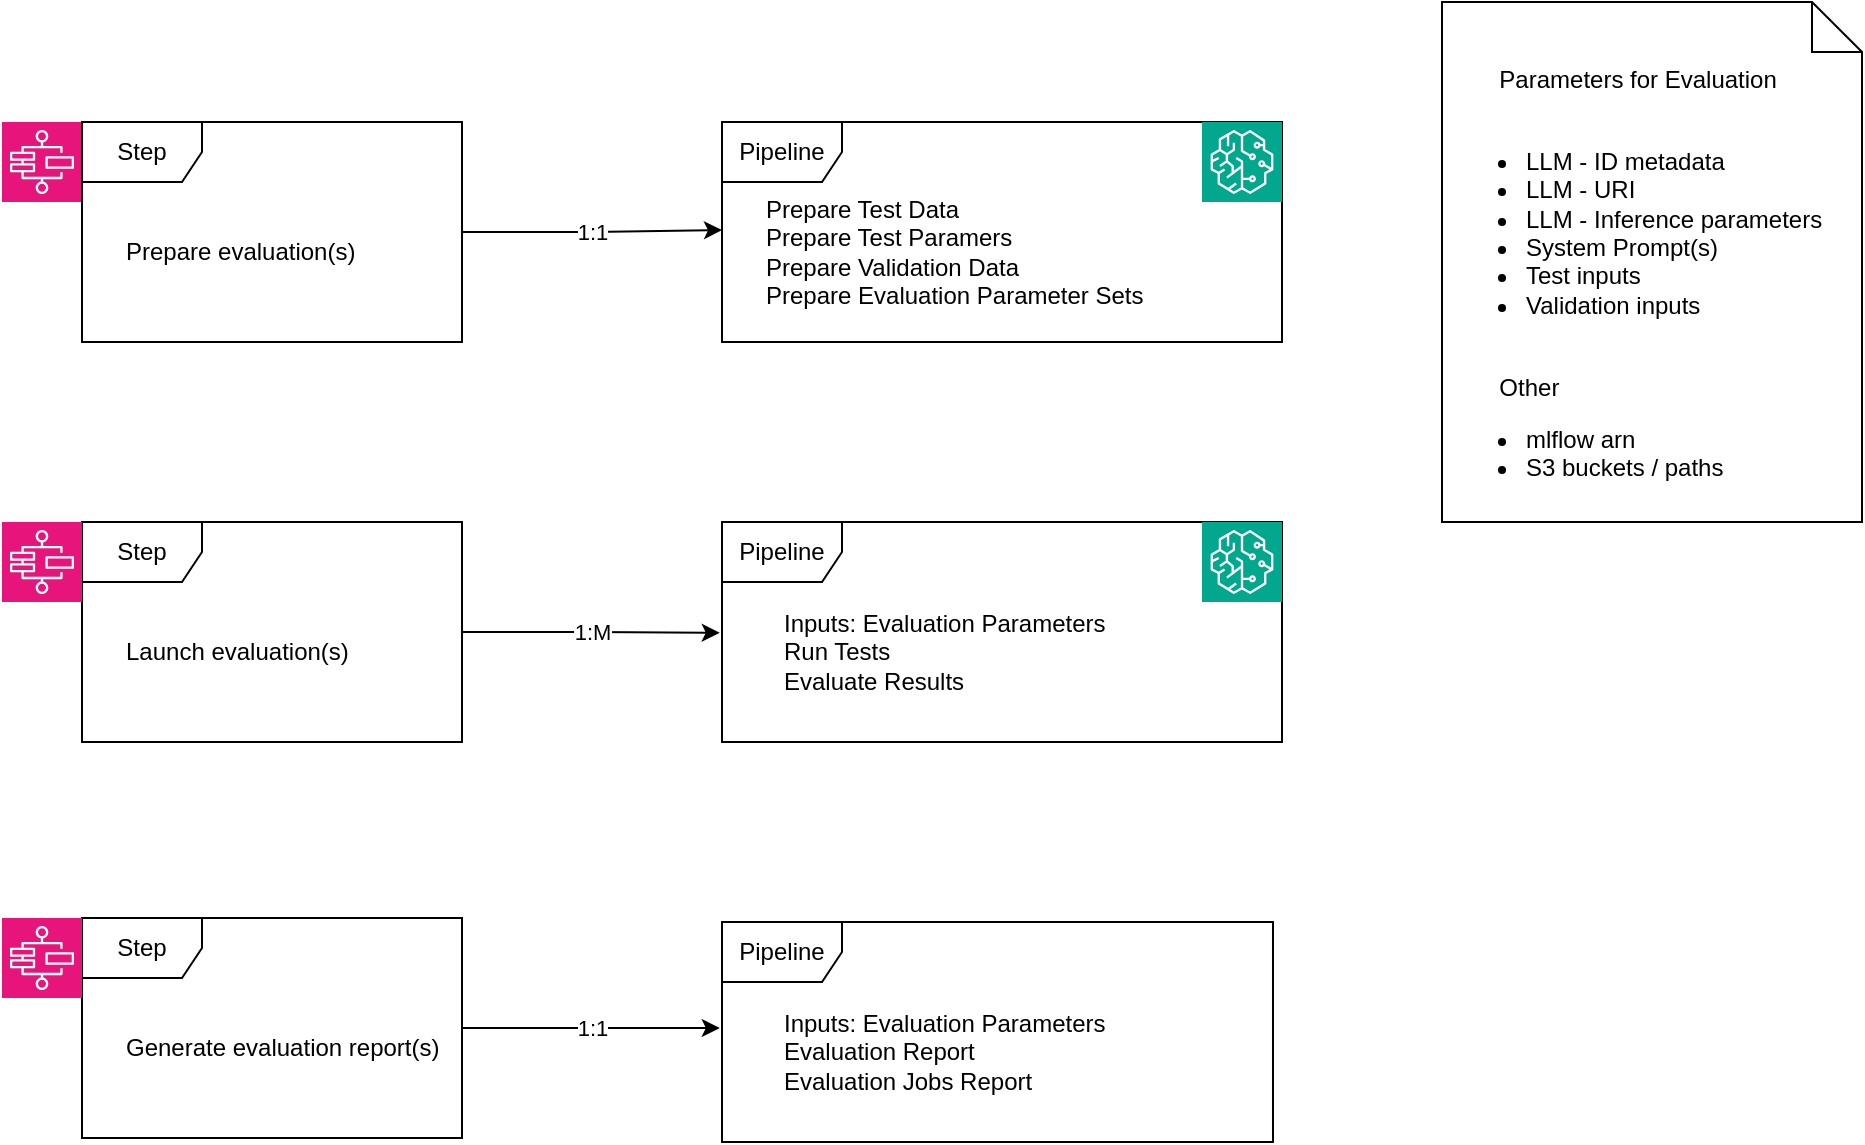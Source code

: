 <mxfile version="26.1.1">
  <diagram id="ngJmx8n6OoDO5knUs8To" name="Page-2">
    <mxGraphModel dx="1758" dy="652" grid="1" gridSize="10" guides="1" tooltips="1" connect="1" arrows="1" fold="1" page="1" pageScale="1" pageWidth="850" pageHeight="1100" math="0" shadow="0">
      <root>
        <mxCell id="0" />
        <mxCell id="1" parent="0" />
        <mxCell id="WLTVDFbaAvqnZJECws67-2" value="" style="sketch=0;points=[[0,0,0],[0.25,0,0],[0.5,0,0],[0.75,0,0],[1,0,0],[0,1,0],[0.25,1,0],[0.5,1,0],[0.75,1,0],[1,1,0],[0,0.25,0],[0,0.5,0],[0,0.75,0],[1,0.25,0],[1,0.5,0],[1,0.75,0]];outlineConnect=0;fontColor=#232F3E;fillColor=#E7157B;strokeColor=#ffffff;dashed=0;verticalLabelPosition=bottom;verticalAlign=top;align=center;html=1;fontSize=12;fontStyle=0;aspect=fixed;shape=mxgraph.aws4.resourceIcon;resIcon=mxgraph.aws4.step_functions;" parent="1" vertex="1">
          <mxGeometry x="-40" y="120" width="40" height="40" as="geometry" />
        </mxCell>
        <mxCell id="WLTVDFbaAvqnZJECws67-6" value="" style="group" parent="1" vertex="1" connectable="0">
          <mxGeometry x="320" y="120" width="280" height="110" as="geometry" />
        </mxCell>
        <mxCell id="WLTVDFbaAvqnZJECws67-4" value="Pipeline" style="shape=umlFrame;whiteSpace=wrap;html=1;pointerEvents=0;" parent="WLTVDFbaAvqnZJECws67-6" vertex="1">
          <mxGeometry width="280" height="110" as="geometry" />
        </mxCell>
        <mxCell id="WLTVDFbaAvqnZJECws67-5" value="Prepare Test Data&lt;div&gt;Prepare Test Paramers&lt;/div&gt;&lt;div&gt;Prepare Validation Data&lt;/div&gt;&lt;div&gt;Prepare Evaluation Parameter Sets&lt;/div&gt;" style="text;html=1;align=left;verticalAlign=middle;resizable=0;points=[];autosize=1;strokeColor=none;fillColor=none;" parent="WLTVDFbaAvqnZJECws67-6" vertex="1">
          <mxGeometry x="20.003" y="30" width="210" height="70" as="geometry" />
        </mxCell>
        <mxCell id="WLTVDFbaAvqnZJECws67-7" value="" style="group" parent="1" vertex="1" connectable="0">
          <mxGeometry x="320" y="320" width="290" height="110" as="geometry" />
        </mxCell>
        <mxCell id="WLTVDFbaAvqnZJECws67-8" value="Pipeline" style="shape=umlFrame;whiteSpace=wrap;html=1;pointerEvents=0;" parent="WLTVDFbaAvqnZJECws67-7" vertex="1">
          <mxGeometry width="280" height="110" as="geometry" />
        </mxCell>
        <mxCell id="WLTVDFbaAvqnZJECws67-9" value="&lt;div&gt;Inputs: Evaluation Parameters&lt;/div&gt;&lt;div&gt;&lt;span style=&quot;background-color: transparent; color: light-dark(rgb(0, 0, 0), rgb(255, 255, 255));&quot;&gt;Run Tests&amp;nbsp;&lt;/span&gt;&lt;/div&gt;&lt;div&gt;&lt;span style=&quot;background-color: transparent; color: light-dark(rgb(0, 0, 0), rgb(255, 255, 255));&quot;&gt;Evaluate Results&lt;/span&gt;&lt;/div&gt;" style="text;html=1;align=left;verticalAlign=middle;resizable=0;points=[];autosize=1;strokeColor=none;fillColor=none;" parent="WLTVDFbaAvqnZJECws67-7" vertex="1">
          <mxGeometry x="29.004" y="35" width="180" height="60" as="geometry" />
        </mxCell>
        <mxCell id="WLTVDFbaAvqnZJECws67-39" value="" style="sketch=0;points=[[0,0,0],[0.25,0,0],[0.5,0,0],[0.75,0,0],[1,0,0],[0,1,0],[0.25,1,0],[0.5,1,0],[0.75,1,0],[1,1,0],[0,0.25,0],[0,0.5,0],[0,0.75,0],[1,0.25,0],[1,0.5,0],[1,0.75,0]];outlineConnect=0;fontColor=#232F3E;fillColor=#01A88D;strokeColor=#ffffff;dashed=0;verticalLabelPosition=bottom;verticalAlign=top;align=center;html=1;fontSize=12;fontStyle=0;aspect=fixed;shape=mxgraph.aws4.resourceIcon;resIcon=mxgraph.aws4.sagemaker;" parent="WLTVDFbaAvqnZJECws67-7" vertex="1">
          <mxGeometry x="240" width="40" height="40" as="geometry" />
        </mxCell>
        <mxCell id="WLTVDFbaAvqnZJECws67-10" value="&amp;nbsp; &amp;nbsp; &amp;nbsp; &amp;nbsp; Parameters for Evaluation&lt;div&gt;&lt;br&gt;&lt;/div&gt;&lt;div style=&quot;&quot;&gt;&lt;ul&gt;&lt;li style=&quot;&quot;&gt;LLM - ID metadata&lt;/li&gt;&lt;li style=&quot;&quot;&gt;LLM - URI&lt;/li&gt;&lt;li style=&quot;&quot;&gt;LLM - Inference parameters&lt;/li&gt;&lt;li style=&quot;&quot;&gt;System Prompt(s)&lt;/li&gt;&lt;li style=&quot;&quot;&gt;Test inputs&lt;/li&gt;&lt;li style=&quot;&quot;&gt;Validation inputs&amp;nbsp;&lt;/li&gt;&lt;/ul&gt;&lt;div&gt;&lt;br&gt;&lt;/div&gt;&lt;div&gt;&lt;span style=&quot;white-space: pre;&quot;&gt;&#x9;&lt;/span&gt;Other&lt;/div&gt;&lt;div&gt;&lt;ul&gt;&lt;li&gt;mlflow arn&lt;/li&gt;&lt;li&gt;S3 buckets / paths&lt;/li&gt;&lt;/ul&gt;&lt;/div&gt;&lt;/div&gt;" style="shape=note2;boundedLbl=1;whiteSpace=wrap;html=1;size=25;verticalAlign=top;align=left;" parent="1" vertex="1">
          <mxGeometry x="680" y="60" width="210" height="260" as="geometry" />
        </mxCell>
        <mxCell id="WLTVDFbaAvqnZJECws67-14" value="" style="group" parent="1" vertex="1" connectable="0">
          <mxGeometry y="120" width="200.003" height="110" as="geometry" />
        </mxCell>
        <mxCell id="WLTVDFbaAvqnZJECws67-15" value="Step" style="shape=umlFrame;whiteSpace=wrap;html=1;pointerEvents=0;" parent="WLTVDFbaAvqnZJECws67-14" vertex="1">
          <mxGeometry width="190" height="110" as="geometry" />
        </mxCell>
        <mxCell id="WLTVDFbaAvqnZJECws67-16" value="&lt;div&gt;Prepare evaluation(s)&lt;/div&gt;" style="text;html=1;align=left;verticalAlign=middle;resizable=0;points=[];autosize=1;strokeColor=none;fillColor=none;" parent="WLTVDFbaAvqnZJECws67-14" vertex="1">
          <mxGeometry x="20.003" y="50" width="140" height="30" as="geometry" />
        </mxCell>
        <mxCell id="WLTVDFbaAvqnZJECws67-17" value="" style="group" parent="1" vertex="1" connectable="0">
          <mxGeometry y="320" width="200.003" height="110" as="geometry" />
        </mxCell>
        <mxCell id="WLTVDFbaAvqnZJECws67-18" value="Step" style="shape=umlFrame;whiteSpace=wrap;html=1;pointerEvents=0;" parent="WLTVDFbaAvqnZJECws67-17" vertex="1">
          <mxGeometry width="190" height="110" as="geometry" />
        </mxCell>
        <mxCell id="WLTVDFbaAvqnZJECws67-19" value="Launch evaluation(s)" style="text;html=1;align=left;verticalAlign=middle;resizable=0;points=[];autosize=1;strokeColor=none;fillColor=none;" parent="WLTVDFbaAvqnZJECws67-17" vertex="1">
          <mxGeometry x="20.003" y="50" width="130" height="30" as="geometry" />
        </mxCell>
        <mxCell id="WLTVDFbaAvqnZJECws67-20" value="" style="group" parent="1" vertex="1" connectable="0">
          <mxGeometry y="518" width="200.003" height="110" as="geometry" />
        </mxCell>
        <mxCell id="WLTVDFbaAvqnZJECws67-21" value="Step" style="shape=umlFrame;whiteSpace=wrap;html=1;pointerEvents=0;" parent="WLTVDFbaAvqnZJECws67-20" vertex="1">
          <mxGeometry width="190" height="110" as="geometry" />
        </mxCell>
        <mxCell id="WLTVDFbaAvqnZJECws67-22" value="Generate evaluation report(s)" style="text;html=1;align=left;verticalAlign=middle;resizable=0;points=[];autosize=1;strokeColor=none;fillColor=none;" parent="WLTVDFbaAvqnZJECws67-20" vertex="1">
          <mxGeometry x="20.003" y="50" width="180" height="30" as="geometry" />
        </mxCell>
        <mxCell id="WLTVDFbaAvqnZJECws67-23" value="" style="sketch=0;points=[[0,0,0],[0.25,0,0],[0.5,0,0],[0.75,0,0],[1,0,0],[0,1,0],[0.25,1,0],[0.5,1,0],[0.75,1,0],[1,1,0],[0,0.25,0],[0,0.5,0],[0,0.75,0],[1,0.25,0],[1,0.5,0],[1,0.75,0]];outlineConnect=0;fontColor=#232F3E;fillColor=#E7157B;strokeColor=#ffffff;dashed=0;verticalLabelPosition=bottom;verticalAlign=top;align=center;html=1;fontSize=12;fontStyle=0;aspect=fixed;shape=mxgraph.aws4.resourceIcon;resIcon=mxgraph.aws4.step_functions;" parent="1" vertex="1">
          <mxGeometry x="-40" y="320" width="40" height="40" as="geometry" />
        </mxCell>
        <mxCell id="WLTVDFbaAvqnZJECws67-24" value="" style="sketch=0;points=[[0,0,0],[0.25,0,0],[0.5,0,0],[0.75,0,0],[1,0,0],[0,1,0],[0.25,1,0],[0.5,1,0],[0.75,1,0],[1,1,0],[0,0.25,0],[0,0.5,0],[0,0.75,0],[1,0.25,0],[1,0.5,0],[1,0.75,0]];outlineConnect=0;fontColor=#232F3E;fillColor=#E7157B;strokeColor=#ffffff;dashed=0;verticalLabelPosition=bottom;verticalAlign=top;align=center;html=1;fontSize=12;fontStyle=0;aspect=fixed;shape=mxgraph.aws4.resourceIcon;resIcon=mxgraph.aws4.step_functions;" parent="1" vertex="1">
          <mxGeometry x="-40" y="518" width="40" height="40" as="geometry" />
        </mxCell>
        <mxCell id="WLTVDFbaAvqnZJECws67-25" value="" style="group" parent="1" vertex="1" connectable="0">
          <mxGeometry x="320" y="520" width="290" height="110" as="geometry" />
        </mxCell>
        <mxCell id="WLTVDFbaAvqnZJECws67-26" value="Pipeline" style="shape=umlFrame;whiteSpace=wrap;html=1;pointerEvents=0;" parent="WLTVDFbaAvqnZJECws67-25" vertex="1">
          <mxGeometry width="275.496" height="110" as="geometry" />
        </mxCell>
        <mxCell id="WLTVDFbaAvqnZJECws67-27" value="&lt;div&gt;Inputs: Evaluation Parameters&lt;/div&gt;&lt;div&gt;&lt;span style=&quot;background-color: transparent; color: light-dark(rgb(0, 0, 0), rgb(255, 255, 255));&quot;&gt;Evaluation Report&amp;nbsp;&lt;/span&gt;&lt;/div&gt;&lt;div&gt;&lt;span style=&quot;background-color: transparent; color: light-dark(rgb(0, 0, 0), rgb(255, 255, 255));&quot;&gt;Evaluation Jobs Report&lt;/span&gt;&lt;/div&gt;" style="text;html=1;align=left;verticalAlign=middle;resizable=0;points=[];autosize=1;strokeColor=none;fillColor=none;" parent="WLTVDFbaAvqnZJECws67-25" vertex="1">
          <mxGeometry x="29.004" y="35" width="180" height="60" as="geometry" />
        </mxCell>
        <mxCell id="WLTVDFbaAvqnZJECws67-28" value="1:1" style="edgeStyle=orthogonalEdgeStyle;rounded=0;orthogonalLoop=1;jettySize=auto;html=1;" parent="1" source="WLTVDFbaAvqnZJECws67-15" edge="1">
          <mxGeometry relative="1" as="geometry">
            <mxPoint x="320" y="174" as="targetPoint" />
          </mxGeometry>
        </mxCell>
        <mxCell id="WLTVDFbaAvqnZJECws67-29" value="1:M" style="edgeStyle=orthogonalEdgeStyle;rounded=0;orthogonalLoop=1;jettySize=auto;html=1;entryX=-0.004;entryY=0.504;entryDx=0;entryDy=0;entryPerimeter=0;" parent="1" source="WLTVDFbaAvqnZJECws67-18" target="WLTVDFbaAvqnZJECws67-8" edge="1">
          <mxGeometry relative="1" as="geometry" />
        </mxCell>
        <mxCell id="WLTVDFbaAvqnZJECws67-32" value="1:1" style="edgeStyle=orthogonalEdgeStyle;rounded=0;orthogonalLoop=1;jettySize=auto;html=1;entryX=-0.004;entryY=0.482;entryDx=0;entryDy=0;entryPerimeter=0;" parent="1" source="WLTVDFbaAvqnZJECws67-21" target="WLTVDFbaAvqnZJECws67-26" edge="1">
          <mxGeometry relative="1" as="geometry" />
        </mxCell>
        <mxCell id="WLTVDFbaAvqnZJECws67-35" value="" style="sketch=0;points=[[0,0,0],[0.25,0,0],[0.5,0,0],[0.75,0,0],[1,0,0],[0,1,0],[0.25,1,0],[0.5,1,0],[0.75,1,0],[1,1,0],[0,0.25,0],[0,0.5,0],[0,0.75,0],[1,0.25,0],[1,0.5,0],[1,0.75,0]];outlineConnect=0;fontColor=#232F3E;fillColor=#01A88D;strokeColor=#ffffff;dashed=0;verticalLabelPosition=bottom;verticalAlign=top;align=center;html=1;fontSize=12;fontStyle=0;aspect=fixed;shape=mxgraph.aws4.resourceIcon;resIcon=mxgraph.aws4.sagemaker;" parent="1" vertex="1">
          <mxGeometry x="560" y="120" width="40" height="40" as="geometry" />
        </mxCell>
      </root>
    </mxGraphModel>
  </diagram>
</mxfile>
